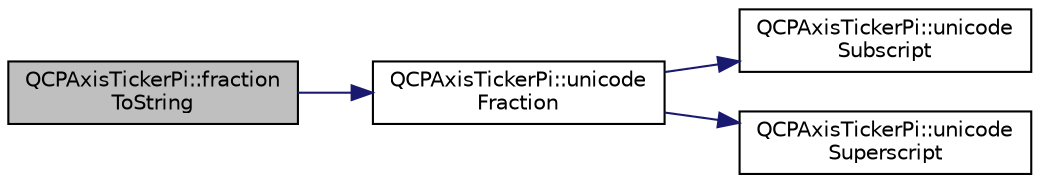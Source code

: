 digraph "QCPAxisTickerPi::fractionToString"
{
 // LATEX_PDF_SIZE
  edge [fontname="Helvetica",fontsize="10",labelfontname="Helvetica",labelfontsize="10"];
  node [fontname="Helvetica",fontsize="10",shape=record];
  rankdir="LR";
  Node1 [label="QCPAxisTickerPi::fraction\lToString",height=0.2,width=0.4,color="black", fillcolor="grey75", style="filled", fontcolor="black",tooltip=" "];
  Node1 -> Node2 [color="midnightblue",fontsize="10",style="solid",fontname="Helvetica"];
  Node2 [label="QCPAxisTickerPi::unicode\lFraction",height=0.2,width=0.4,color="black", fillcolor="white", style="filled",URL="$classQCPAxisTickerPi.html#ade6f7e49238e986e9aed74178a78d8d3",tooltip=" "];
  Node2 -> Node3 [color="midnightblue",fontsize="10",style="solid",fontname="Helvetica"];
  Node3 [label="QCPAxisTickerPi::unicode\lSubscript",height=0.2,width=0.4,color="black", fillcolor="white", style="filled",URL="$classQCPAxisTickerPi.html#a5b3bb340adb888a30a96225e1ca23c7a",tooltip=" "];
  Node2 -> Node4 [color="midnightblue",fontsize="10",style="solid",fontname="Helvetica"];
  Node4 [label="QCPAxisTickerPi::unicode\lSuperscript",height=0.2,width=0.4,color="black", fillcolor="white", style="filled",URL="$classQCPAxisTickerPi.html#a34798972670b3760d649ccfe0d0ee9a5",tooltip=" "];
}
